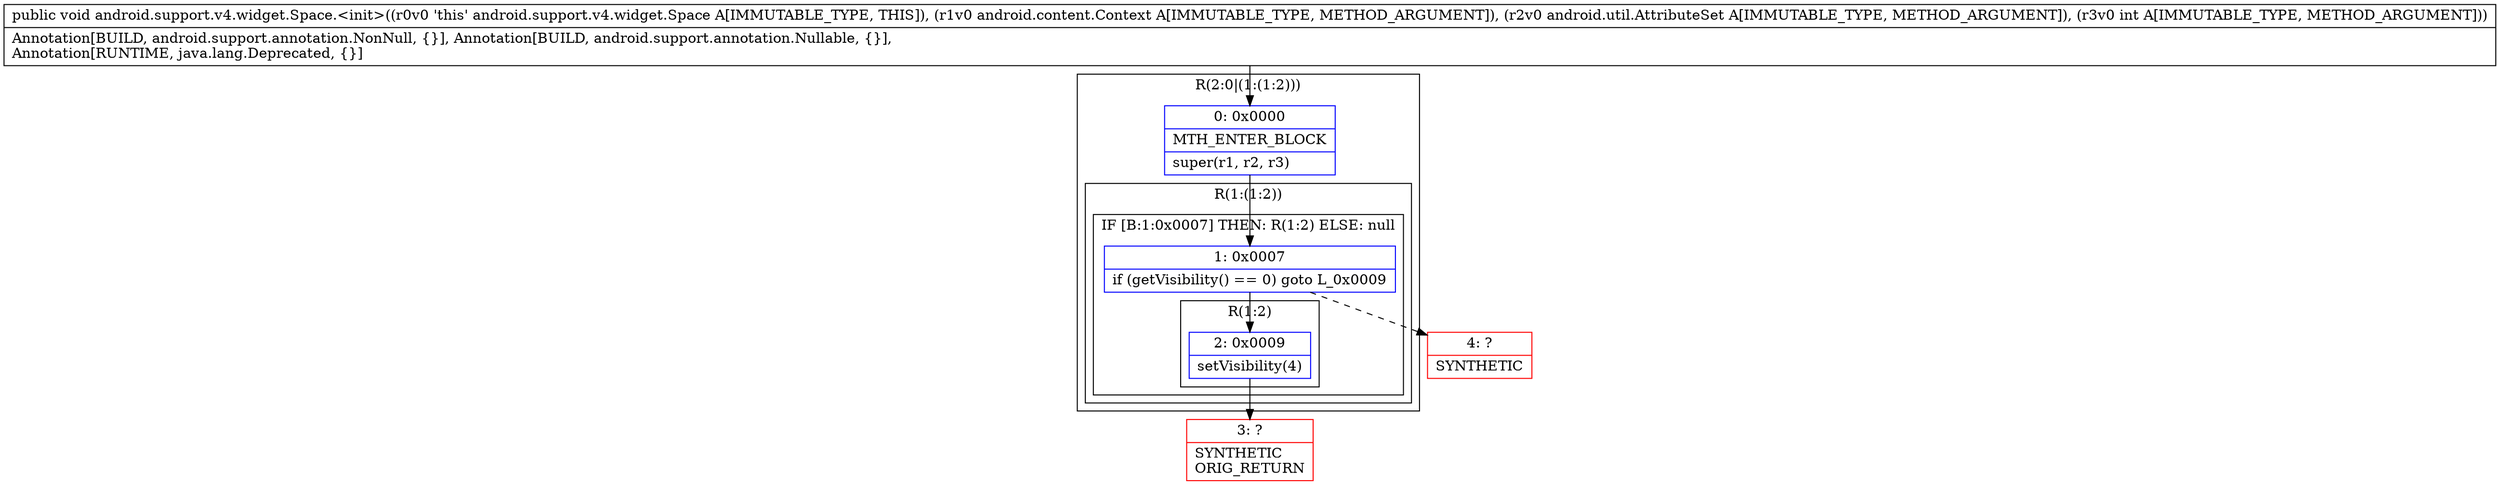 digraph "CFG forandroid.support.v4.widget.Space.\<init\>(Landroid\/content\/Context;Landroid\/util\/AttributeSet;I)V" {
subgraph cluster_Region_1408311104 {
label = "R(2:0|(1:(1:2)))";
node [shape=record,color=blue];
Node_0 [shape=record,label="{0\:\ 0x0000|MTH_ENTER_BLOCK\l|super(r1, r2, r3)\l}"];
subgraph cluster_Region_1199719284 {
label = "R(1:(1:2))";
node [shape=record,color=blue];
subgraph cluster_IfRegion_415320050 {
label = "IF [B:1:0x0007] THEN: R(1:2) ELSE: null";
node [shape=record,color=blue];
Node_1 [shape=record,label="{1\:\ 0x0007|if (getVisibility() == 0) goto L_0x0009\l}"];
subgraph cluster_Region_2028899443 {
label = "R(1:2)";
node [shape=record,color=blue];
Node_2 [shape=record,label="{2\:\ 0x0009|setVisibility(4)\l}"];
}
}
}
}
Node_3 [shape=record,color=red,label="{3\:\ ?|SYNTHETIC\lORIG_RETURN\l}"];
Node_4 [shape=record,color=red,label="{4\:\ ?|SYNTHETIC\l}"];
MethodNode[shape=record,label="{public void android.support.v4.widget.Space.\<init\>((r0v0 'this' android.support.v4.widget.Space A[IMMUTABLE_TYPE, THIS]), (r1v0 android.content.Context A[IMMUTABLE_TYPE, METHOD_ARGUMENT]), (r2v0 android.util.AttributeSet A[IMMUTABLE_TYPE, METHOD_ARGUMENT]), (r3v0 int A[IMMUTABLE_TYPE, METHOD_ARGUMENT]))  | Annotation[BUILD, android.support.annotation.NonNull, \{\}], Annotation[BUILD, android.support.annotation.Nullable, \{\}], \lAnnotation[RUNTIME, java.lang.Deprecated, \{\}]\l}"];
MethodNode -> Node_0;
Node_0 -> Node_1;
Node_1 -> Node_2;
Node_1 -> Node_4[style=dashed];
Node_2 -> Node_3;
}

